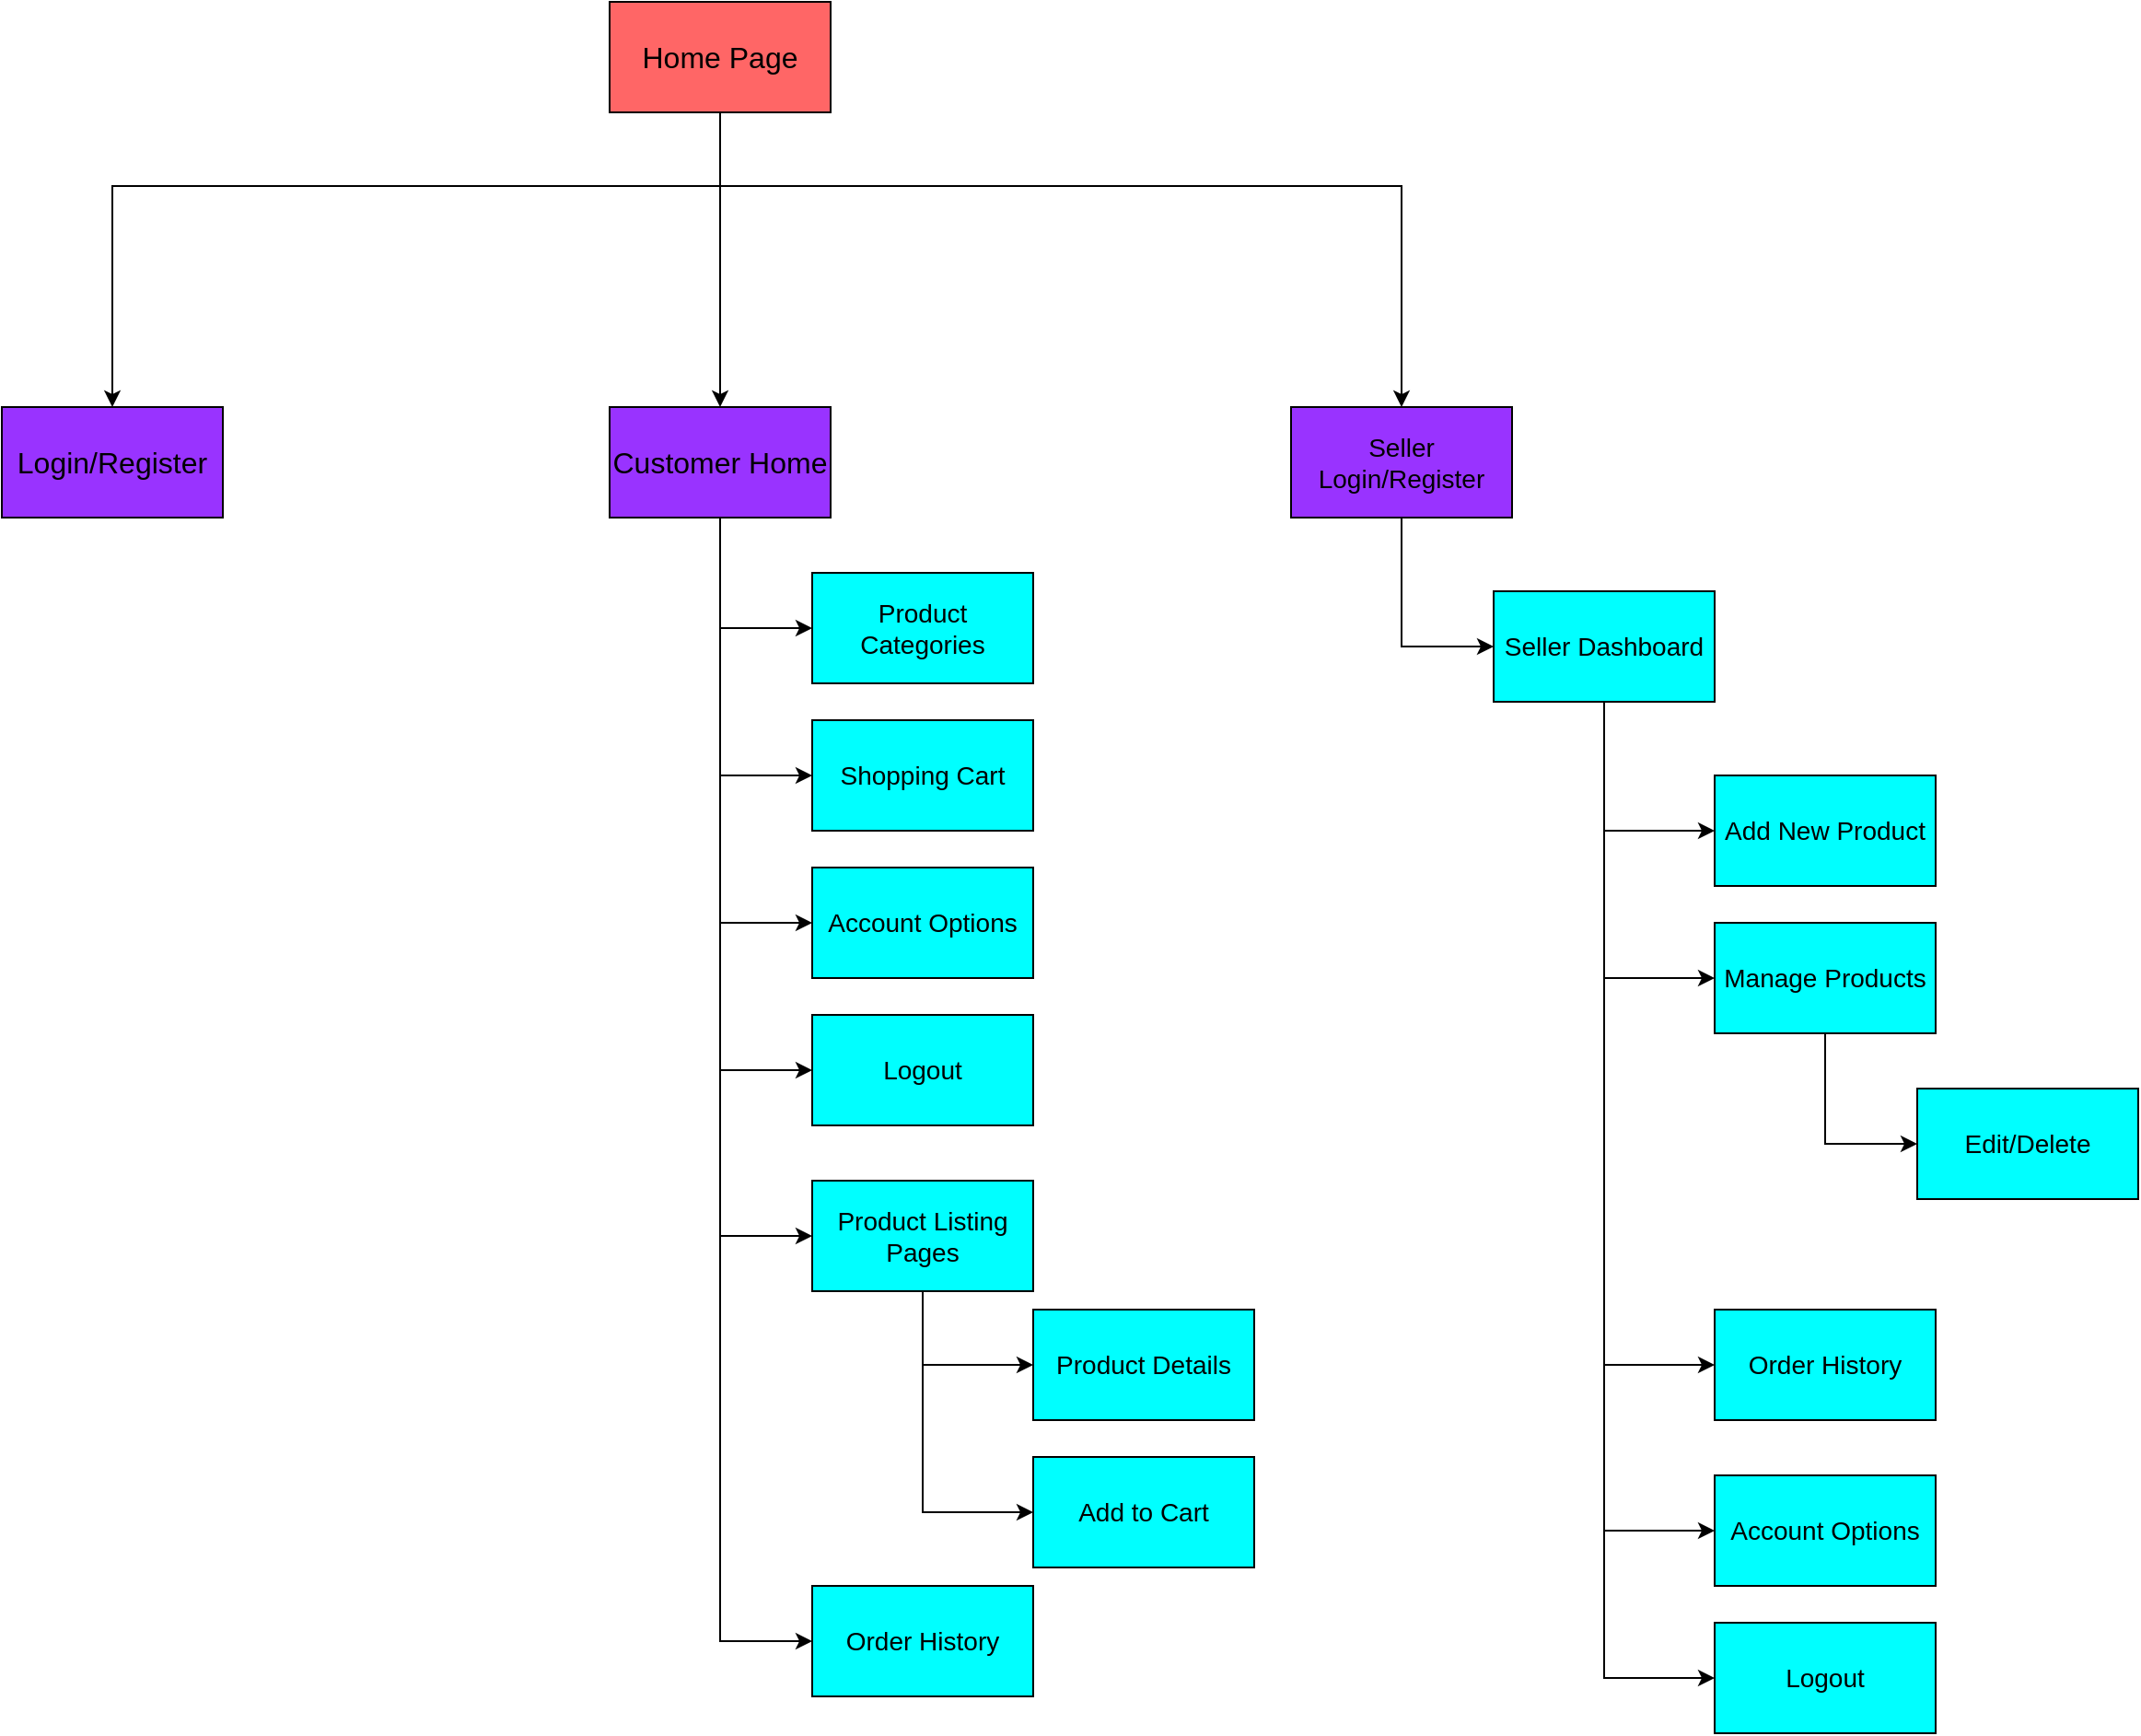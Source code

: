 <mxfile version="21.6.8" type="device">
  <diagram name="Trang-1" id="8TPk9NEXv74zVdItoBD0">
    <mxGraphModel dx="1613" dy="708" grid="1" gridSize="10" guides="1" tooltips="1" connect="1" arrows="1" fold="1" page="1" pageScale="1" pageWidth="827" pageHeight="1169" math="0" shadow="0">
      <root>
        <mxCell id="0" />
        <mxCell id="1" parent="0" />
        <mxCell id="ZSeX2LoMD5rhRr1diVvG-3" value="&lt;font size=&quot;3&quot;&gt;Home Page&lt;/font&gt;" style="rounded=0;whiteSpace=wrap;html=1;fillColor=#FF6666;" vertex="1" parent="1">
          <mxGeometry x="390" y="100" width="120" height="60" as="geometry" />
        </mxCell>
        <mxCell id="ZSeX2LoMD5rhRr1diVvG-4" value="" style="endArrow=classic;html=1;rounded=0;exitX=0.5;exitY=1;exitDx=0;exitDy=0;entryX=0.5;entryY=0;entryDx=0;entryDy=0;" edge="1" parent="1" source="ZSeX2LoMD5rhRr1diVvG-3" target="ZSeX2LoMD5rhRr1diVvG-5">
          <mxGeometry width="50" height="50" relative="1" as="geometry">
            <mxPoint x="350" y="160" as="sourcePoint" />
            <mxPoint x="120" y="290" as="targetPoint" />
            <Array as="points">
              <mxPoint x="450" y="200" />
              <mxPoint x="120" y="200" />
            </Array>
          </mxGeometry>
        </mxCell>
        <mxCell id="ZSeX2LoMD5rhRr1diVvG-5" value="&lt;font size=&quot;3&quot;&gt;Login/Register&lt;/font&gt;" style="rounded=0;whiteSpace=wrap;html=1;fillColor=#9933FF;" vertex="1" parent="1">
          <mxGeometry x="60" y="320" width="120" height="60" as="geometry" />
        </mxCell>
        <mxCell id="ZSeX2LoMD5rhRr1diVvG-6" value="" style="endArrow=classic;html=1;rounded=0;exitX=0.5;exitY=1;exitDx=0;exitDy=0;entryX=0.5;entryY=0;entryDx=0;entryDy=0;" edge="1" parent="1" source="ZSeX2LoMD5rhRr1diVvG-3" target="ZSeX2LoMD5rhRr1diVvG-7">
          <mxGeometry width="50" height="50" relative="1" as="geometry">
            <mxPoint x="390" y="320" as="sourcePoint" />
            <mxPoint x="450" y="320" as="targetPoint" />
          </mxGeometry>
        </mxCell>
        <mxCell id="ZSeX2LoMD5rhRr1diVvG-7" value="&lt;font size=&quot;3&quot;&gt;Customer Home&lt;/font&gt;" style="rounded=0;whiteSpace=wrap;html=1;fillColor=#9933FF;" vertex="1" parent="1">
          <mxGeometry x="390" y="320" width="120" height="60" as="geometry" />
        </mxCell>
        <mxCell id="ZSeX2LoMD5rhRr1diVvG-10" value="&lt;font style=&quot;font-size: 14px;&quot;&gt;Product Categories&lt;/font&gt;" style="rounded=0;whiteSpace=wrap;html=1;fillColor=#00FFFF;" vertex="1" parent="1">
          <mxGeometry x="500" y="410" width="120" height="60" as="geometry" />
        </mxCell>
        <mxCell id="ZSeX2LoMD5rhRr1diVvG-11" value="" style="endArrow=classic;html=1;rounded=0;exitX=0.5;exitY=1;exitDx=0;exitDy=0;entryX=0;entryY=0.5;entryDx=0;entryDy=0;" edge="1" parent="1" source="ZSeX2LoMD5rhRr1diVvG-7" target="ZSeX2LoMD5rhRr1diVvG-10">
          <mxGeometry width="50" height="50" relative="1" as="geometry">
            <mxPoint x="390" y="420" as="sourcePoint" />
            <mxPoint x="490" y="450" as="targetPoint" />
            <Array as="points">
              <mxPoint x="450" y="440" />
            </Array>
          </mxGeometry>
        </mxCell>
        <mxCell id="ZSeX2LoMD5rhRr1diVvG-12" value="&lt;font style=&quot;font-size: 14px;&quot;&gt;Shopping Cart&lt;/font&gt;" style="rounded=0;whiteSpace=wrap;html=1;fillColor=#00FFFF;" vertex="1" parent="1">
          <mxGeometry x="500" y="490" width="120" height="60" as="geometry" />
        </mxCell>
        <mxCell id="ZSeX2LoMD5rhRr1diVvG-13" value="" style="endArrow=classic;html=1;rounded=0;exitX=0.5;exitY=1;exitDx=0;exitDy=0;entryX=0;entryY=0.5;entryDx=0;entryDy=0;" edge="1" parent="1" target="ZSeX2LoMD5rhRr1diVvG-12" source="ZSeX2LoMD5rhRr1diVvG-7">
          <mxGeometry width="50" height="50" relative="1" as="geometry">
            <mxPoint x="450" y="480" as="sourcePoint" />
            <mxPoint x="490" y="550" as="targetPoint" />
            <Array as="points">
              <mxPoint x="450" y="520" />
            </Array>
          </mxGeometry>
        </mxCell>
        <mxCell id="ZSeX2LoMD5rhRr1diVvG-14" value="&lt;font style=&quot;font-size: 14px;&quot;&gt;Account Options&lt;/font&gt;" style="rounded=0;whiteSpace=wrap;html=1;fillColor=#00FFFF;" vertex="1" parent="1">
          <mxGeometry x="500" y="570" width="120" height="60" as="geometry" />
        </mxCell>
        <mxCell id="ZSeX2LoMD5rhRr1diVvG-15" value="" style="endArrow=classic;html=1;rounded=0;exitX=0.5;exitY=1;exitDx=0;exitDy=0;entryX=0;entryY=0.5;entryDx=0;entryDy=0;" edge="1" parent="1" target="ZSeX2LoMD5rhRr1diVvG-14" source="ZSeX2LoMD5rhRr1diVvG-7">
          <mxGeometry width="50" height="50" relative="1" as="geometry">
            <mxPoint x="450" y="480" as="sourcePoint" />
            <mxPoint x="490" y="650" as="targetPoint" />
            <Array as="points">
              <mxPoint x="450" y="600" />
            </Array>
          </mxGeometry>
        </mxCell>
        <mxCell id="ZSeX2LoMD5rhRr1diVvG-16" value="&lt;font style=&quot;font-size: 14px;&quot;&gt;Logout&lt;/font&gt;" style="rounded=0;whiteSpace=wrap;html=1;fillColor=#00FFFF;" vertex="1" parent="1">
          <mxGeometry x="500" y="650" width="120" height="60" as="geometry" />
        </mxCell>
        <mxCell id="ZSeX2LoMD5rhRr1diVvG-17" value="" style="endArrow=classic;html=1;rounded=0;exitX=0.5;exitY=1;exitDx=0;exitDy=0;entryX=0;entryY=0.5;entryDx=0;entryDy=0;" edge="1" parent="1" target="ZSeX2LoMD5rhRr1diVvG-16" source="ZSeX2LoMD5rhRr1diVvG-7">
          <mxGeometry width="50" height="50" relative="1" as="geometry">
            <mxPoint x="450" y="490" as="sourcePoint" />
            <mxPoint x="490" y="760" as="targetPoint" />
            <Array as="points">
              <mxPoint x="450" y="680" />
            </Array>
          </mxGeometry>
        </mxCell>
        <mxCell id="ZSeX2LoMD5rhRr1diVvG-18" value="&lt;font style=&quot;font-size: 14px;&quot;&gt;Product Listing Pages&lt;/font&gt;" style="rounded=0;whiteSpace=wrap;html=1;fillColor=#00FFFF;" vertex="1" parent="1">
          <mxGeometry x="500" y="740" width="120" height="60" as="geometry" />
        </mxCell>
        <mxCell id="ZSeX2LoMD5rhRr1diVvG-19" value="" style="endArrow=classic;html=1;rounded=0;entryX=0;entryY=0.5;entryDx=0;entryDy=0;" edge="1" parent="1" target="ZSeX2LoMD5rhRr1diVvG-18">
          <mxGeometry width="50" height="50" relative="1" as="geometry">
            <mxPoint x="450" y="380" as="sourcePoint" />
            <mxPoint x="490" y="860" as="targetPoint" />
            <Array as="points">
              <mxPoint x="450" y="770" />
            </Array>
          </mxGeometry>
        </mxCell>
        <mxCell id="ZSeX2LoMD5rhRr1diVvG-20" value="&lt;font style=&quot;font-size: 14px;&quot;&gt;Product Details&lt;/font&gt;" style="rounded=0;whiteSpace=wrap;html=1;fillColor=#00FFFF;" vertex="1" parent="1">
          <mxGeometry x="620" y="810" width="120" height="60" as="geometry" />
        </mxCell>
        <mxCell id="ZSeX2LoMD5rhRr1diVvG-21" value="" style="endArrow=classic;html=1;rounded=0;entryX=0;entryY=0.5;entryDx=0;entryDy=0;exitX=0.5;exitY=1;exitDx=0;exitDy=0;" edge="1" parent="1" target="ZSeX2LoMD5rhRr1diVvG-20" source="ZSeX2LoMD5rhRr1diVvG-18">
          <mxGeometry width="50" height="50" relative="1" as="geometry">
            <mxPoint x="580" y="560" as="sourcePoint" />
            <mxPoint x="620" y="1040" as="targetPoint" />
            <Array as="points">
              <mxPoint x="560" y="840" />
            </Array>
          </mxGeometry>
        </mxCell>
        <mxCell id="ZSeX2LoMD5rhRr1diVvG-22" value="&lt;font style=&quot;font-size: 14px;&quot;&gt;Add to Cart&lt;/font&gt;" style="rounded=0;whiteSpace=wrap;html=1;fillColor=#00FFFF;" vertex="1" parent="1">
          <mxGeometry x="620" y="890" width="120" height="60" as="geometry" />
        </mxCell>
        <mxCell id="ZSeX2LoMD5rhRr1diVvG-23" value="" style="endArrow=classic;html=1;rounded=0;entryX=0;entryY=0.5;entryDx=0;entryDy=0;exitX=0.5;exitY=1;exitDx=0;exitDy=0;" edge="1" parent="1" target="ZSeX2LoMD5rhRr1diVvG-22" source="ZSeX2LoMD5rhRr1diVvG-18">
          <mxGeometry width="50" height="50" relative="1" as="geometry">
            <mxPoint x="560" y="960" as="sourcePoint" />
            <mxPoint x="620" y="1110" as="targetPoint" />
            <Array as="points">
              <mxPoint x="560" y="920" />
            </Array>
          </mxGeometry>
        </mxCell>
        <mxCell id="ZSeX2LoMD5rhRr1diVvG-24" value="&lt;font style=&quot;font-size: 14px;&quot;&gt;Order History&lt;/font&gt;" style="rounded=0;whiteSpace=wrap;html=1;fillColor=#00FFFF;" vertex="1" parent="1">
          <mxGeometry x="500" y="960" width="120" height="60" as="geometry" />
        </mxCell>
        <mxCell id="ZSeX2LoMD5rhRr1diVvG-25" value="" style="endArrow=classic;html=1;rounded=0;entryX=0;entryY=0.5;entryDx=0;entryDy=0;exitX=0.5;exitY=1;exitDx=0;exitDy=0;" edge="1" parent="1" target="ZSeX2LoMD5rhRr1diVvG-24" source="ZSeX2LoMD5rhRr1diVvG-7">
          <mxGeometry width="50" height="50" relative="1" as="geometry">
            <mxPoint x="450" y="710" as="sourcePoint" />
            <mxPoint x="490" y="1190" as="targetPoint" />
            <Array as="points">
              <mxPoint x="450" y="990" />
            </Array>
          </mxGeometry>
        </mxCell>
        <mxCell id="ZSeX2LoMD5rhRr1diVvG-26" value="" style="endArrow=classic;html=1;rounded=0;entryX=0.5;entryY=0;entryDx=0;entryDy=0;" edge="1" parent="1" target="ZSeX2LoMD5rhRr1diVvG-27">
          <mxGeometry width="50" height="50" relative="1" as="geometry">
            <mxPoint x="450" y="200" as="sourcePoint" />
            <mxPoint x="820" y="300" as="targetPoint" />
            <Array as="points">
              <mxPoint x="820" y="200" />
            </Array>
          </mxGeometry>
        </mxCell>
        <mxCell id="ZSeX2LoMD5rhRr1diVvG-27" value="&lt;font style=&quot;font-size: 14px;&quot;&gt;Seller Login/Register&lt;/font&gt;" style="rounded=0;whiteSpace=wrap;html=1;fillColor=#9933FF;" vertex="1" parent="1">
          <mxGeometry x="760" y="320" width="120" height="60" as="geometry" />
        </mxCell>
        <mxCell id="ZSeX2LoMD5rhRr1diVvG-28" value="&lt;font style=&quot;font-size: 14px;&quot;&gt;Seller Dashboard&lt;/font&gt;" style="rounded=0;whiteSpace=wrap;html=1;fillColor=#00FFFF;" vertex="1" parent="1">
          <mxGeometry x="870" y="420" width="120" height="60" as="geometry" />
        </mxCell>
        <mxCell id="ZSeX2LoMD5rhRr1diVvG-29" value="" style="endArrow=classic;html=1;rounded=0;exitX=0.5;exitY=1;exitDx=0;exitDy=0;entryX=0;entryY=0.5;entryDx=0;entryDy=0;" edge="1" parent="1" target="ZSeX2LoMD5rhRr1diVvG-28" source="ZSeX2LoMD5rhRr1diVvG-27">
          <mxGeometry width="50" height="50" relative="1" as="geometry">
            <mxPoint x="820" y="390" as="sourcePoint" />
            <mxPoint x="860" y="460" as="targetPoint" />
            <Array as="points">
              <mxPoint x="820" y="450" />
            </Array>
          </mxGeometry>
        </mxCell>
        <mxCell id="ZSeX2LoMD5rhRr1diVvG-30" value="&lt;font style=&quot;font-size: 14px;&quot;&gt;Add New Product&lt;/font&gt;" style="rounded=0;whiteSpace=wrap;html=1;fillColor=#00FFFF;" vertex="1" parent="1">
          <mxGeometry x="990" y="520" width="120" height="60" as="geometry" />
        </mxCell>
        <mxCell id="ZSeX2LoMD5rhRr1diVvG-31" value="" style="endArrow=classic;html=1;rounded=0;exitX=0.5;exitY=1;exitDx=0;exitDy=0;entryX=0;entryY=0.5;entryDx=0;entryDy=0;" edge="1" parent="1" target="ZSeX2LoMD5rhRr1diVvG-30" source="ZSeX2LoMD5rhRr1diVvG-28">
          <mxGeometry width="50" height="50" relative="1" as="geometry">
            <mxPoint x="940" y="480" as="sourcePoint" />
            <mxPoint x="980" y="560" as="targetPoint" />
            <Array as="points">
              <mxPoint x="930" y="550" />
            </Array>
          </mxGeometry>
        </mxCell>
        <mxCell id="ZSeX2LoMD5rhRr1diVvG-32" value="&lt;font style=&quot;font-size: 14px;&quot;&gt;Manage Products&lt;/font&gt;" style="rounded=0;whiteSpace=wrap;html=1;fillColor=#00FFFF;" vertex="1" parent="1">
          <mxGeometry x="990" y="600" width="120" height="60" as="geometry" />
        </mxCell>
        <mxCell id="ZSeX2LoMD5rhRr1diVvG-33" value="" style="endArrow=classic;html=1;rounded=0;entryX=0;entryY=0.5;entryDx=0;entryDy=0;" edge="1" parent="1" target="ZSeX2LoMD5rhRr1diVvG-32">
          <mxGeometry width="50" height="50" relative="1" as="geometry">
            <mxPoint x="930" y="490" as="sourcePoint" />
            <mxPoint x="980" y="640" as="targetPoint" />
            <Array as="points">
              <mxPoint x="930" y="630" />
            </Array>
          </mxGeometry>
        </mxCell>
        <mxCell id="ZSeX2LoMD5rhRr1diVvG-34" value="&lt;font style=&quot;font-size: 14px;&quot;&gt;Edit/Delete&lt;/font&gt;" style="rounded=0;whiteSpace=wrap;html=1;fillColor=#00FFFF;" vertex="1" parent="1">
          <mxGeometry x="1100" y="690" width="120" height="60" as="geometry" />
        </mxCell>
        <mxCell id="ZSeX2LoMD5rhRr1diVvG-35" value="" style="endArrow=classic;html=1;rounded=0;exitX=0.5;exitY=1;exitDx=0;exitDy=0;entryX=0;entryY=0.5;entryDx=0;entryDy=0;" edge="1" parent="1" target="ZSeX2LoMD5rhRr1diVvG-34" source="ZSeX2LoMD5rhRr1diVvG-32">
          <mxGeometry width="50" height="50" relative="1" as="geometry">
            <mxPoint x="1040" y="660" as="sourcePoint" />
            <mxPoint x="1090" y="740" as="targetPoint" />
            <Array as="points">
              <mxPoint x="1050" y="720" />
            </Array>
          </mxGeometry>
        </mxCell>
        <mxCell id="ZSeX2LoMD5rhRr1diVvG-36" value="&lt;font style=&quot;font-size: 14px;&quot;&gt;Order History&lt;/font&gt;" style="rounded=0;whiteSpace=wrap;html=1;fillColor=#00FFFF;" vertex="1" parent="1">
          <mxGeometry x="990" y="810" width="120" height="60" as="geometry" />
        </mxCell>
        <mxCell id="ZSeX2LoMD5rhRr1diVvG-37" value="" style="endArrow=classic;html=1;rounded=0;entryX=0;entryY=0.5;entryDx=0;entryDy=0;exitX=0.5;exitY=1;exitDx=0;exitDy=0;" edge="1" parent="1" target="ZSeX2LoMD5rhRr1diVvG-36" source="ZSeX2LoMD5rhRr1diVvG-28">
          <mxGeometry width="50" height="50" relative="1" as="geometry">
            <mxPoint x="930" y="700" as="sourcePoint" />
            <mxPoint x="980" y="850" as="targetPoint" />
            <Array as="points">
              <mxPoint x="930" y="840" />
            </Array>
          </mxGeometry>
        </mxCell>
        <mxCell id="ZSeX2LoMD5rhRr1diVvG-38" value="&lt;font style=&quot;font-size: 14px;&quot;&gt;Account Options&lt;/font&gt;" style="rounded=0;whiteSpace=wrap;html=1;fillColor=#00FFFF;" vertex="1" parent="1">
          <mxGeometry x="990" y="900" width="120" height="60" as="geometry" />
        </mxCell>
        <mxCell id="ZSeX2LoMD5rhRr1diVvG-39" value="" style="endArrow=classic;html=1;rounded=0;entryX=0;entryY=0.5;entryDx=0;entryDy=0;exitX=0.5;exitY=1;exitDx=0;exitDy=0;" edge="1" parent="1" target="ZSeX2LoMD5rhRr1diVvG-38">
          <mxGeometry width="50" height="50" relative="1" as="geometry">
            <mxPoint x="930" y="570" as="sourcePoint" />
            <mxPoint x="980" y="940" as="targetPoint" />
            <Array as="points">
              <mxPoint x="930" y="930" />
            </Array>
          </mxGeometry>
        </mxCell>
        <mxCell id="ZSeX2LoMD5rhRr1diVvG-40" value="&lt;font style=&quot;font-size: 14px;&quot;&gt;Logout&lt;/font&gt;" style="rounded=0;whiteSpace=wrap;html=1;fillColor=#00FFFF;" vertex="1" parent="1">
          <mxGeometry x="990" y="980" width="120" height="60" as="geometry" />
        </mxCell>
        <mxCell id="ZSeX2LoMD5rhRr1diVvG-41" value="" style="endArrow=classic;html=1;rounded=0;entryX=0;entryY=0.5;entryDx=0;entryDy=0;exitX=0.5;exitY=1;exitDx=0;exitDy=0;" edge="1" parent="1" source="ZSeX2LoMD5rhRr1diVvG-28" target="ZSeX2LoMD5rhRr1diVvG-40">
          <mxGeometry width="50" height="50" relative="1" as="geometry">
            <mxPoint x="940" y="580" as="sourcePoint" />
            <mxPoint x="1000" y="940" as="targetPoint" />
            <Array as="points">
              <mxPoint x="930" y="1010" />
            </Array>
          </mxGeometry>
        </mxCell>
      </root>
    </mxGraphModel>
  </diagram>
</mxfile>
